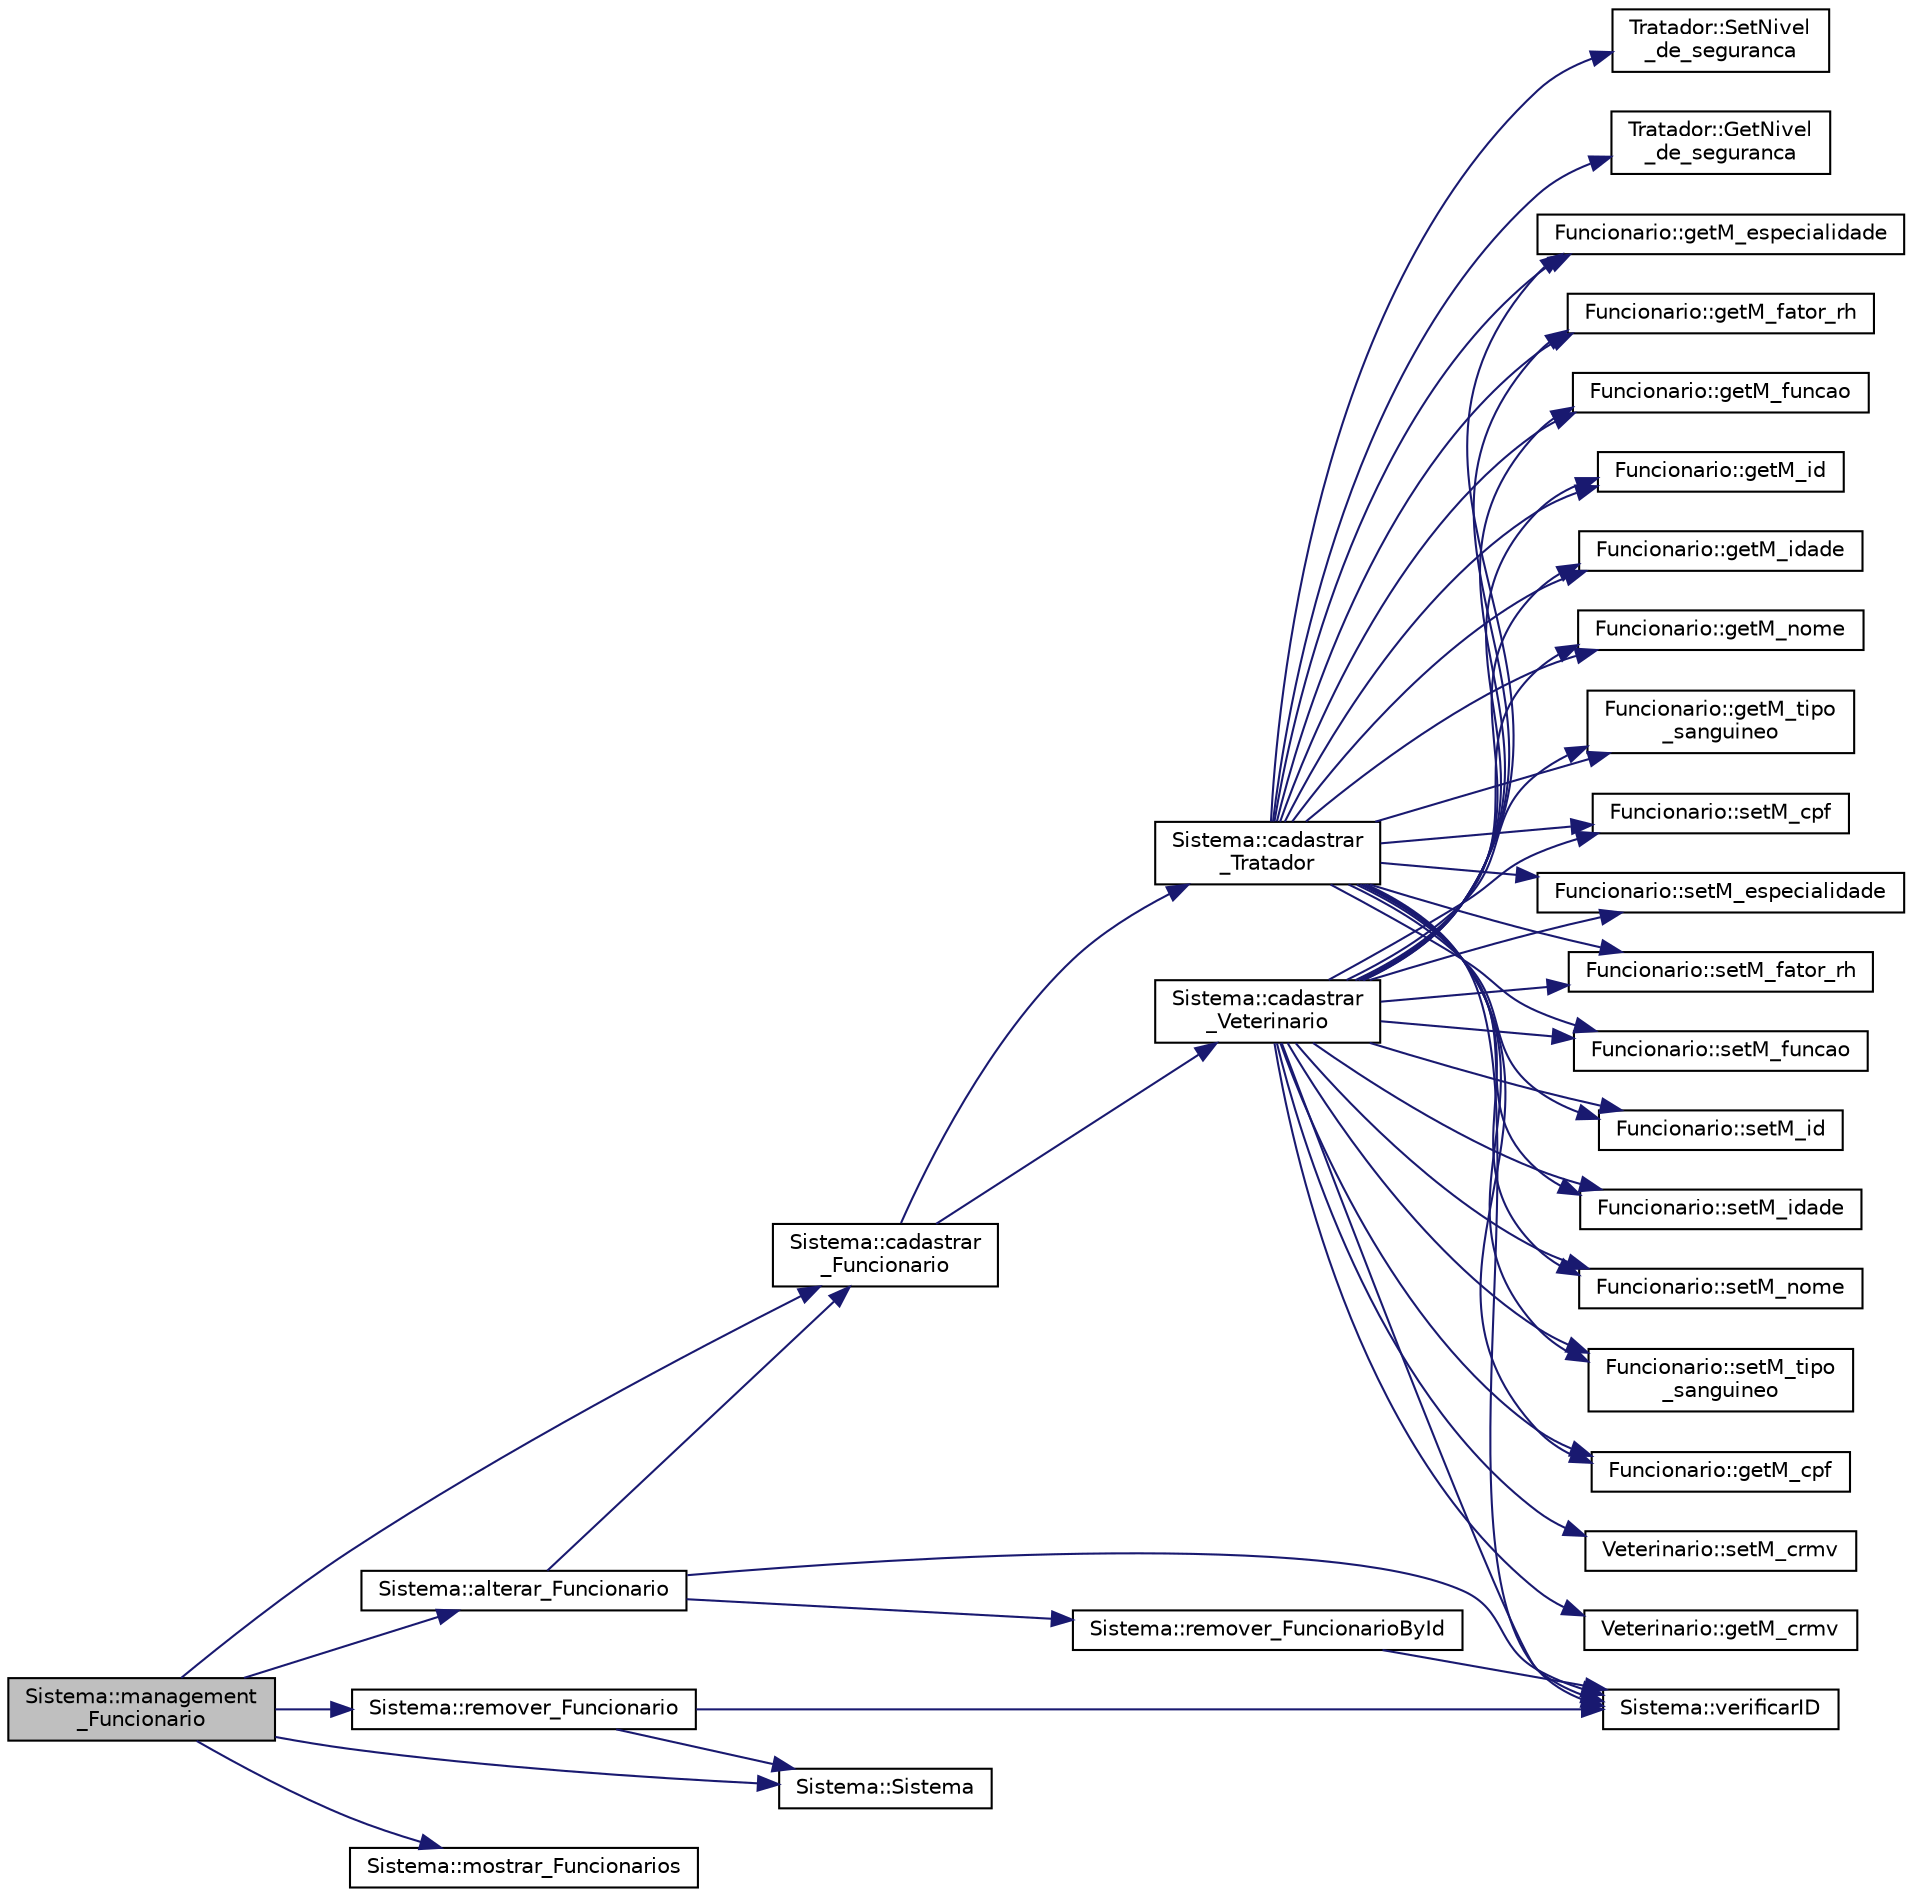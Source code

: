 digraph "Sistema::management_Funcionario"
{
  edge [fontname="Helvetica",fontsize="10",labelfontname="Helvetica",labelfontsize="10"];
  node [fontname="Helvetica",fontsize="10",shape=record];
  rankdir="LR";
  Node114 [label="Sistema::management\l_Funcionario",height=0.2,width=0.4,color="black", fillcolor="grey75", style="filled", fontcolor="black"];
  Node114 -> Node115 [color="midnightblue",fontsize="10",style="solid",fontname="Helvetica"];
  Node115 [label="Sistema::alterar_Funcionario",height=0.2,width=0.4,color="black", fillcolor="white", style="filled",URL="$class_sistema.html#aa22c5007567dacef79a26e8ec02dd3f2"];
  Node115 -> Node116 [color="midnightblue",fontsize="10",style="solid",fontname="Helvetica"];
  Node116 [label="Sistema::cadastrar\l_Funcionario",height=0.2,width=0.4,color="black", fillcolor="white", style="filled",URL="$class_sistema.html#a09f67281b0cce5adc53ca5ba61889b1a"];
  Node116 -> Node117 [color="midnightblue",fontsize="10",style="solid",fontname="Helvetica"];
  Node117 [label="Sistema::cadastrar\l_Tratador",height=0.2,width=0.4,color="black", fillcolor="white", style="filled",URL="$class_sistema.html#a8ced2bfb34f49850cb7304aa310a3f33"];
  Node117 -> Node118 [color="midnightblue",fontsize="10",style="solid",fontname="Helvetica"];
  Node118 [label="Funcionario::getM_cpf",height=0.2,width=0.4,color="black", fillcolor="white", style="filled",URL="$class_funcionario.html#afe90ceedae9ae30ba014aa43e0556744"];
  Node117 -> Node119 [color="midnightblue",fontsize="10",style="solid",fontname="Helvetica"];
  Node119 [label="Funcionario::getM_especialidade",height=0.2,width=0.4,color="black", fillcolor="white", style="filled",URL="$class_funcionario.html#ad04c633c1d9c9d0c0e794bad0b4d2adf"];
  Node117 -> Node120 [color="midnightblue",fontsize="10",style="solid",fontname="Helvetica"];
  Node120 [label="Funcionario::getM_fator_rh",height=0.2,width=0.4,color="black", fillcolor="white", style="filled",URL="$class_funcionario.html#ab34e46ef33b0f2918bcf129772ca28fb"];
  Node117 -> Node121 [color="midnightblue",fontsize="10",style="solid",fontname="Helvetica"];
  Node121 [label="Funcionario::getM_funcao",height=0.2,width=0.4,color="black", fillcolor="white", style="filled",URL="$class_funcionario.html#af9b915ef86c488403c1f3843bbf8fd95"];
  Node117 -> Node122 [color="midnightblue",fontsize="10",style="solid",fontname="Helvetica"];
  Node122 [label="Funcionario::getM_id",height=0.2,width=0.4,color="black", fillcolor="white", style="filled",URL="$class_funcionario.html#a28862fda8ac97bae17caa6c6d8659ca8"];
  Node117 -> Node123 [color="midnightblue",fontsize="10",style="solid",fontname="Helvetica"];
  Node123 [label="Funcionario::getM_idade",height=0.2,width=0.4,color="black", fillcolor="white", style="filled",URL="$class_funcionario.html#aa070eee31dbde8832868518a0f0d1436"];
  Node117 -> Node124 [color="midnightblue",fontsize="10",style="solid",fontname="Helvetica"];
  Node124 [label="Funcionario::getM_nome",height=0.2,width=0.4,color="black", fillcolor="white", style="filled",URL="$class_funcionario.html#abfafc40b693e6bf765998a78d23b2e58"];
  Node117 -> Node125 [color="midnightblue",fontsize="10",style="solid",fontname="Helvetica"];
  Node125 [label="Funcionario::getM_tipo\l_sanguineo",height=0.2,width=0.4,color="black", fillcolor="white", style="filled",URL="$class_funcionario.html#a43899ba443365c1e3b5e78e37a8ccd85"];
  Node117 -> Node126 [color="midnightblue",fontsize="10",style="solid",fontname="Helvetica"];
  Node126 [label="Tratador::GetNivel\l_de_seguranca",height=0.2,width=0.4,color="black", fillcolor="white", style="filled",URL="$class_tratador.html#a0cbcf60a869f43d17a040458aaf6a129"];
  Node117 -> Node127 [color="midnightblue",fontsize="10",style="solid",fontname="Helvetica"];
  Node127 [label="Funcionario::setM_cpf",height=0.2,width=0.4,color="black", fillcolor="white", style="filled",URL="$class_funcionario.html#a34df8d7817934b39bf55862532f222f6"];
  Node117 -> Node128 [color="midnightblue",fontsize="10",style="solid",fontname="Helvetica"];
  Node128 [label="Funcionario::setM_especialidade",height=0.2,width=0.4,color="black", fillcolor="white", style="filled",URL="$class_funcionario.html#a19534737bd7bf7f4b308bffebdfaa9cd"];
  Node117 -> Node129 [color="midnightblue",fontsize="10",style="solid",fontname="Helvetica"];
  Node129 [label="Funcionario::setM_fator_rh",height=0.2,width=0.4,color="black", fillcolor="white", style="filled",URL="$class_funcionario.html#a96f023d8dbc4b2ee7ead46a1cb91e9a2"];
  Node117 -> Node130 [color="midnightblue",fontsize="10",style="solid",fontname="Helvetica"];
  Node130 [label="Funcionario::setM_funcao",height=0.2,width=0.4,color="black", fillcolor="white", style="filled",URL="$class_funcionario.html#a9de9412bb27baa22675f288548b8d870"];
  Node117 -> Node131 [color="midnightblue",fontsize="10",style="solid",fontname="Helvetica"];
  Node131 [label="Funcionario::setM_id",height=0.2,width=0.4,color="black", fillcolor="white", style="filled",URL="$class_funcionario.html#a9918c88dd2985cb8643f28407e5f0236"];
  Node117 -> Node132 [color="midnightblue",fontsize="10",style="solid",fontname="Helvetica"];
  Node132 [label="Funcionario::setM_idade",height=0.2,width=0.4,color="black", fillcolor="white", style="filled",URL="$class_funcionario.html#a94d479f6870613825b0d6fb1b914bac0"];
  Node117 -> Node133 [color="midnightblue",fontsize="10",style="solid",fontname="Helvetica"];
  Node133 [label="Funcionario::setM_nome",height=0.2,width=0.4,color="black", fillcolor="white", style="filled",URL="$class_funcionario.html#a85a4128d2eae877de922cd3259054e43"];
  Node117 -> Node134 [color="midnightblue",fontsize="10",style="solid",fontname="Helvetica"];
  Node134 [label="Funcionario::setM_tipo\l_sanguineo",height=0.2,width=0.4,color="black", fillcolor="white", style="filled",URL="$class_funcionario.html#aaa528174dd7a3e3d3d7dfd5a20455a34"];
  Node117 -> Node135 [color="midnightblue",fontsize="10",style="solid",fontname="Helvetica"];
  Node135 [label="Tratador::SetNivel\l_de_seguranca",height=0.2,width=0.4,color="black", fillcolor="white", style="filled",URL="$class_tratador.html#ad6335d5e5a07ee418ec32b7624f2de06"];
  Node117 -> Node136 [color="midnightblue",fontsize="10",style="solid",fontname="Helvetica"];
  Node136 [label="Sistema::verificarID",height=0.2,width=0.4,color="black", fillcolor="white", style="filled",URL="$class_sistema.html#a1d9ef2a50059785ec0d5d09e89a20b4f"];
  Node116 -> Node137 [color="midnightblue",fontsize="10",style="solid",fontname="Helvetica"];
  Node137 [label="Sistema::cadastrar\l_Veterinario",height=0.2,width=0.4,color="black", fillcolor="white", style="filled",URL="$class_sistema.html#ae571232cb93233d37b18ca90edff3b53"];
  Node137 -> Node118 [color="midnightblue",fontsize="10",style="solid",fontname="Helvetica"];
  Node137 -> Node138 [color="midnightblue",fontsize="10",style="solid",fontname="Helvetica"];
  Node138 [label="Veterinario::getM_crmv",height=0.2,width=0.4,color="black", fillcolor="white", style="filled",URL="$class_veterinario.html#aa78460eaeca71eb467c6eb57df7e287d"];
  Node137 -> Node119 [color="midnightblue",fontsize="10",style="solid",fontname="Helvetica"];
  Node137 -> Node120 [color="midnightblue",fontsize="10",style="solid",fontname="Helvetica"];
  Node137 -> Node121 [color="midnightblue",fontsize="10",style="solid",fontname="Helvetica"];
  Node137 -> Node122 [color="midnightblue",fontsize="10",style="solid",fontname="Helvetica"];
  Node137 -> Node123 [color="midnightblue",fontsize="10",style="solid",fontname="Helvetica"];
  Node137 -> Node124 [color="midnightblue",fontsize="10",style="solid",fontname="Helvetica"];
  Node137 -> Node125 [color="midnightblue",fontsize="10",style="solid",fontname="Helvetica"];
  Node137 -> Node127 [color="midnightblue",fontsize="10",style="solid",fontname="Helvetica"];
  Node137 -> Node139 [color="midnightblue",fontsize="10",style="solid",fontname="Helvetica"];
  Node139 [label="Veterinario::setM_crmv",height=0.2,width=0.4,color="black", fillcolor="white", style="filled",URL="$class_veterinario.html#acf26003c9aea0fdc3fe5e1d52ff4772f"];
  Node137 -> Node128 [color="midnightblue",fontsize="10",style="solid",fontname="Helvetica"];
  Node137 -> Node129 [color="midnightblue",fontsize="10",style="solid",fontname="Helvetica"];
  Node137 -> Node130 [color="midnightblue",fontsize="10",style="solid",fontname="Helvetica"];
  Node137 -> Node131 [color="midnightblue",fontsize="10",style="solid",fontname="Helvetica"];
  Node137 -> Node132 [color="midnightblue",fontsize="10",style="solid",fontname="Helvetica"];
  Node137 -> Node133 [color="midnightblue",fontsize="10",style="solid",fontname="Helvetica"];
  Node137 -> Node134 [color="midnightblue",fontsize="10",style="solid",fontname="Helvetica"];
  Node137 -> Node136 [color="midnightblue",fontsize="10",style="solid",fontname="Helvetica"];
  Node115 -> Node140 [color="midnightblue",fontsize="10",style="solid",fontname="Helvetica"];
  Node140 [label="Sistema::remover_FuncionarioById",height=0.2,width=0.4,color="black", fillcolor="white", style="filled",URL="$class_sistema.html#ad19c4ab720ec140cc04c176fd97f45f5"];
  Node140 -> Node136 [color="midnightblue",fontsize="10",style="solid",fontname="Helvetica"];
  Node115 -> Node136 [color="midnightblue",fontsize="10",style="solid",fontname="Helvetica"];
  Node114 -> Node116 [color="midnightblue",fontsize="10",style="solid",fontname="Helvetica"];
  Node114 -> Node141 [color="midnightblue",fontsize="10",style="solid",fontname="Helvetica"];
  Node141 [label="Sistema::mostrar_Funcionarios",height=0.2,width=0.4,color="black", fillcolor="white", style="filled",URL="$class_sistema.html#a329ab3e649733eef63897a336c73217d"];
  Node114 -> Node142 [color="midnightblue",fontsize="10",style="solid",fontname="Helvetica"];
  Node142 [label="Sistema::remover_Funcionario",height=0.2,width=0.4,color="black", fillcolor="white", style="filled",URL="$class_sistema.html#ac386143c58cda6ef1af53cb254912b9d"];
  Node142 -> Node143 [color="midnightblue",fontsize="10",style="solid",fontname="Helvetica"];
  Node143 [label="Sistema::Sistema",height=0.2,width=0.4,color="black", fillcolor="white", style="filled",URL="$class_sistema.html#a815b07845ef6b03247b239333fe75e28"];
  Node142 -> Node136 [color="midnightblue",fontsize="10",style="solid",fontname="Helvetica"];
  Node114 -> Node143 [color="midnightblue",fontsize="10",style="solid",fontname="Helvetica"];
}
